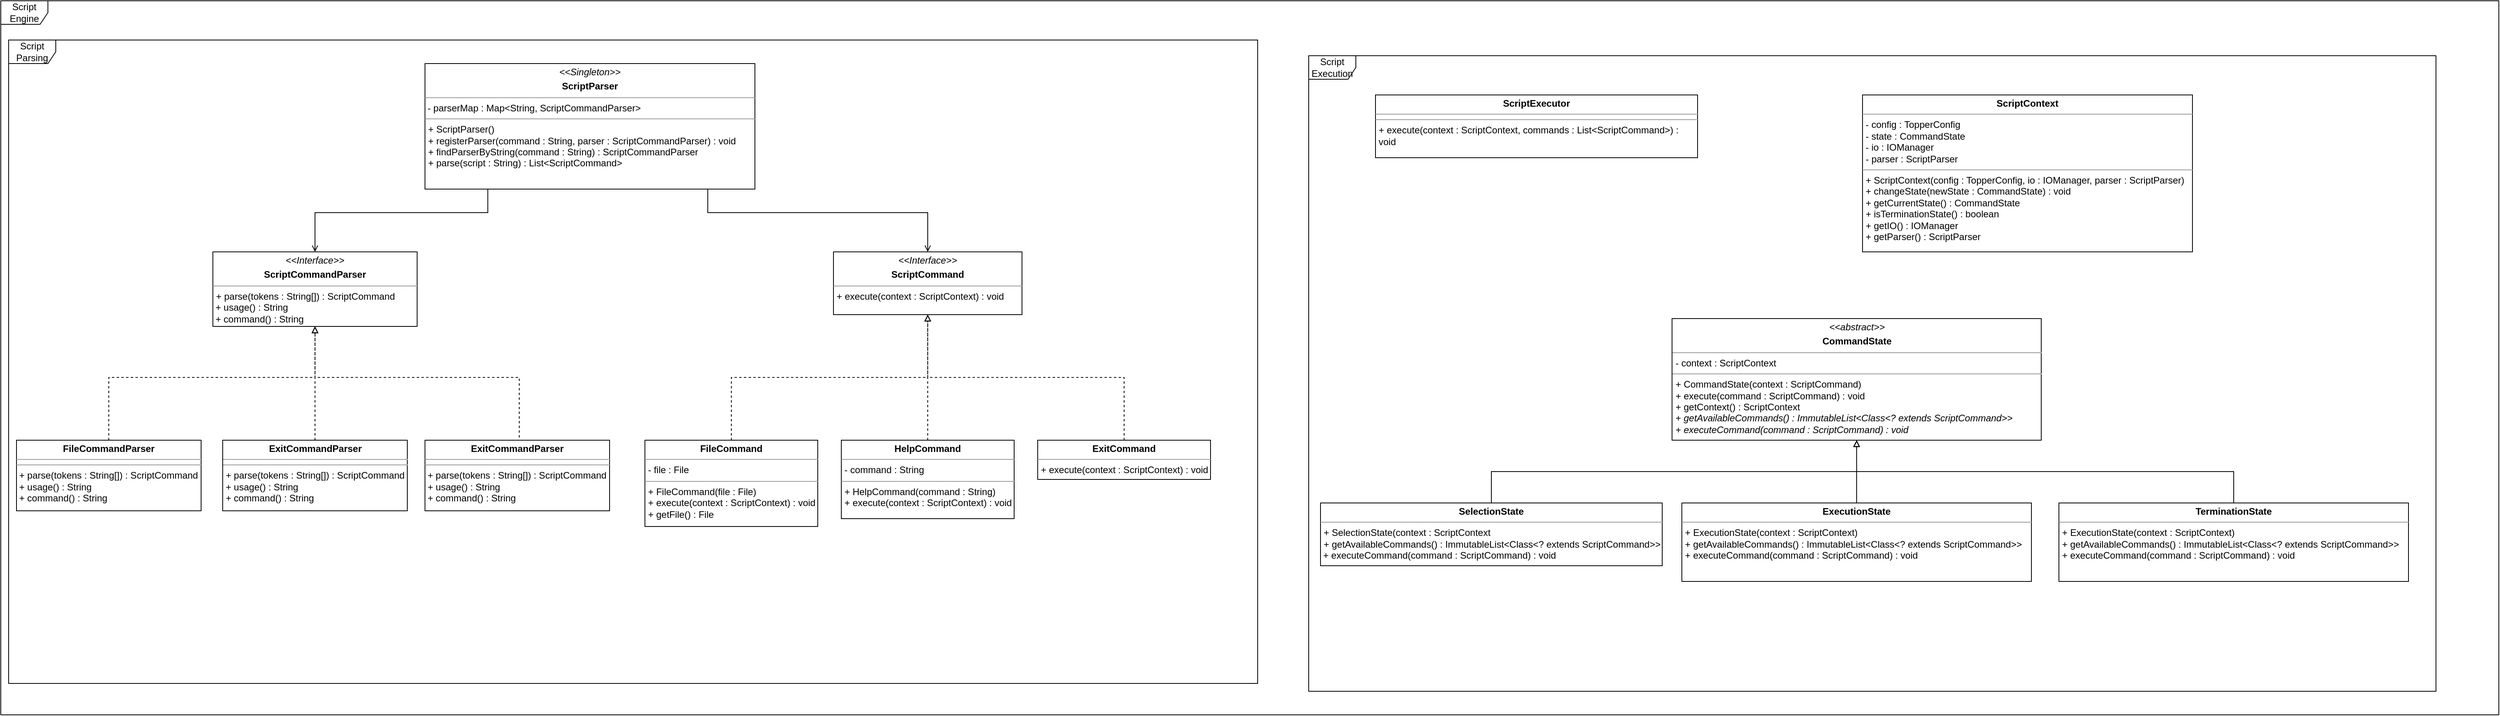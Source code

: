 <mxfile version="21.5.2" type="device" pages="4">
  <diagram name="Page-1" id="iFXFSiyWRtx8bbsqPwS7">
    <mxGraphModel dx="2945" dy="2278" grid="1" gridSize="10" guides="1" tooltips="1" connect="1" arrows="1" fold="1" page="1" pageScale="1" pageWidth="850" pageHeight="1100" math="0" shadow="0">
      <root>
        <mxCell id="0" />
        <mxCell id="1" parent="0" />
        <mxCell id="aB_mUxWlKOgLJLLkVjGU-1" value="&lt;p style=&quot;margin:0px;margin-top:4px;text-align:center;&quot;&gt;&lt;i&gt;&amp;lt;&amp;lt;Interface&amp;gt;&amp;gt;&lt;/i&gt;&lt;/p&gt;&lt;p style=&quot;margin:0px;margin-top:4px;text-align:center;&quot;&gt;&lt;b&gt;ScriptCommand&lt;/b&gt;&lt;br&gt;&lt;/p&gt;&lt;hr size=&quot;1&quot;&gt;&lt;p style=&quot;margin:0px;margin-left:4px;&quot;&gt;+ execute(context : ScriptContext) : void&lt;br&gt;&lt;/p&gt;" style="verticalAlign=top;align=left;overflow=fill;fontSize=12;fontFamily=Helvetica;html=1;whiteSpace=wrap;" parent="1" vertex="1">
          <mxGeometry x="360" y="200" width="240" height="80" as="geometry" />
        </mxCell>
        <mxCell id="aB_mUxWlKOgLJLLkVjGU-3" style="edgeStyle=orthogonalEdgeStyle;rounded=0;orthogonalLoop=1;jettySize=auto;html=1;entryX=0.5;entryY=1;entryDx=0;entryDy=0;dashed=1;endArrow=block;endFill=0;exitX=0.5;exitY=0;exitDx=0;exitDy=0;" parent="1" source="aB_mUxWlKOgLJLLkVjGU-4" target="aB_mUxWlKOgLJLLkVjGU-1" edge="1">
          <mxGeometry relative="1" as="geometry">
            <mxPoint x="265" y="340.0" as="sourcePoint" />
            <Array as="points">
              <mxPoint x="230" y="360" />
              <mxPoint x="480" y="360" />
            </Array>
          </mxGeometry>
        </mxCell>
        <mxCell id="aB_mUxWlKOgLJLLkVjGU-4" value="&lt;p style=&quot;margin:0px;margin-top:4px;text-align:center;&quot;&gt;&lt;b&gt;FileCommand&lt;/b&gt;&lt;/p&gt;&lt;hr size=&quot;1&quot;&gt;&lt;p style=&quot;margin:0px;margin-left:4px;&quot;&gt;- file : File&lt;br&gt;&lt;/p&gt;&lt;hr size=&quot;1&quot;&gt;&lt;p style=&quot;margin:0px;margin-left:4px;&quot;&gt;+ FileCommand(file : File)&lt;br&gt;&lt;/p&gt;&lt;p style=&quot;margin:0px;margin-left:4px;&quot;&gt;+ execute(context : ScriptContext) : void&lt;/p&gt;&lt;p style=&quot;margin:0px;margin-left:4px;&quot;&gt;+ getFile() : File&lt;br&gt;&lt;/p&gt;" style="verticalAlign=top;align=left;overflow=fill;fontSize=12;fontFamily=Helvetica;html=1;whiteSpace=wrap;" parent="1" vertex="1">
          <mxGeometry x="120" y="440" width="220" height="110" as="geometry" />
        </mxCell>
        <mxCell id="aB_mUxWlKOgLJLLkVjGU-6" style="edgeStyle=orthogonalEdgeStyle;rounded=0;orthogonalLoop=1;jettySize=auto;html=1;entryX=0.5;entryY=0;entryDx=0;entryDy=0;endArrow=open;endFill=0;" parent="1" source="aB_mUxWlKOgLJLLkVjGU-5" target="aB_mUxWlKOgLJLLkVjGU-1" edge="1">
          <mxGeometry relative="1" as="geometry">
            <Array as="points">
              <mxPoint x="200" y="150" />
              <mxPoint x="480" y="150" />
            </Array>
          </mxGeometry>
        </mxCell>
        <mxCell id="aB_mUxWlKOgLJLLkVjGU-10" style="edgeStyle=orthogonalEdgeStyle;rounded=0;orthogonalLoop=1;jettySize=auto;html=1;entryX=0.5;entryY=0;entryDx=0;entryDy=0;exitX=0.5;exitY=1;exitDx=0;exitDy=0;endArrow=open;endFill=0;" parent="1" source="aB_mUxWlKOgLJLLkVjGU-5" target="aB_mUxWlKOgLJLLkVjGU-7" edge="1">
          <mxGeometry relative="1" as="geometry">
            <mxPoint x="-10.004" y="95.0" as="sourcePoint" />
            <mxPoint x="-199.97" y="200.0" as="targetPoint" />
            <Array as="points">
              <mxPoint x="50" y="50" />
              <mxPoint x="-80" y="50" />
              <mxPoint x="-80" y="150" />
              <mxPoint x="-300" y="150" />
            </Array>
          </mxGeometry>
        </mxCell>
        <mxCell id="aB_mUxWlKOgLJLLkVjGU-5" value="&lt;p style=&quot;margin:0px;margin-top:4px;text-align:center;&quot;&gt;&lt;i&gt;&amp;lt;&amp;lt;Singleton&amp;gt;&amp;gt;&lt;/i&gt;&lt;br&gt;&lt;/p&gt;&lt;p style=&quot;margin:0px;margin-top:4px;text-align:center;&quot;&gt;&lt;b&gt;ScriptParser&lt;/b&gt;&lt;/p&gt;&lt;hr size=&quot;1&quot;&gt;&amp;nbsp;- parserMap : Map&amp;lt;String, ScriptCommandParser&amp;gt;&lt;br&gt;&lt;hr size=&quot;1&quot;&gt;&lt;p style=&quot;margin:0px;margin-left:4px;&quot;&gt;+ ScriptParser()&lt;/p&gt;&lt;p style=&quot;margin:0px;margin-left:4px;&quot;&gt;+ registerParser(command : String, parser : ScriptCommandParser) : void&lt;br&gt;&lt;/p&gt;&lt;p style=&quot;margin:0px;margin-left:4px;&quot;&gt;+ findParserByString(command : String) : ScriptCommandParser&lt;br&gt;&lt;/p&gt;&lt;p style=&quot;margin:0px;margin-left:4px;&quot;&gt;+ parse(script : String) : List&amp;lt;ScriptCommand&amp;gt;&lt;/p&gt;" style="verticalAlign=top;align=left;overflow=fill;fontSize=12;fontFamily=Helvetica;html=1;whiteSpace=wrap;" parent="1" vertex="1">
          <mxGeometry x="-160" y="-40" width="420" height="160" as="geometry" />
        </mxCell>
        <mxCell id="aB_mUxWlKOgLJLLkVjGU-7" value="&lt;p style=&quot;margin:0px;margin-top:4px;text-align:center;&quot;&gt;&lt;i&gt;&amp;lt;&amp;lt;Interface&amp;gt;&amp;gt;&lt;/i&gt;&lt;/p&gt;&lt;p style=&quot;margin:0px;margin-top:4px;text-align:center;&quot;&gt;&lt;b&gt;ScriptCommandParser&lt;/b&gt;&lt;br&gt;&lt;/p&gt;&lt;hr size=&quot;1&quot;&gt;&lt;p style=&quot;margin:0px;margin-left:4px;&quot;&gt;+ parse(tokens : String[]) : ScriptCommand&lt;br&gt;&lt;/p&gt;&lt;div&gt;&amp;nbsp;+ usage() : String&lt;/div&gt;&lt;div&gt;&amp;nbsp;+ command() : String&lt;br&gt;&lt;/div&gt;" style="verticalAlign=top;align=left;overflow=fill;fontSize=12;fontFamily=Helvetica;html=1;whiteSpace=wrap;" parent="1" vertex="1">
          <mxGeometry x="-430" y="200" width="260" height="95" as="geometry" />
        </mxCell>
        <mxCell id="aB_mUxWlKOgLJLLkVjGU-9" style="edgeStyle=orthogonalEdgeStyle;rounded=0;orthogonalLoop=1;jettySize=auto;html=1;entryX=0.5;entryY=1;entryDx=0;entryDy=0;dashed=1;endArrow=block;endFill=0;" parent="1" source="aB_mUxWlKOgLJLLkVjGU-8" target="aB_mUxWlKOgLJLLkVjGU-7" edge="1">
          <mxGeometry relative="1" as="geometry">
            <Array as="points">
              <mxPoint x="-563" y="360" />
              <mxPoint x="-300" y="360" />
            </Array>
          </mxGeometry>
        </mxCell>
        <mxCell id="aB_mUxWlKOgLJLLkVjGU-8" value="&lt;p style=&quot;margin:0px;margin-top:4px;text-align:center;&quot;&gt;&lt;b&gt;FileCommandParser&lt;/b&gt;&lt;/p&gt;&lt;hr size=&quot;1&quot;&gt;&lt;hr size=&quot;1&quot;&gt;&lt;div&gt;&amp;nbsp;+ parse(tokens : String[]) : ScriptCommand&lt;/div&gt;&lt;div&gt;&amp;nbsp;+ usage() : String&lt;/div&gt;&lt;div&gt;&amp;nbsp;+ command() : String&lt;br&gt;&lt;/div&gt;" style="verticalAlign=top;align=left;overflow=fill;fontSize=12;fontFamily=Helvetica;html=1;whiteSpace=wrap;" parent="1" vertex="1">
          <mxGeometry x="-680" y="440" width="235" height="90" as="geometry" />
        </mxCell>
        <mxCell id="aB_mUxWlKOgLJLLkVjGU-12" value="Script Parsing" style="shape=umlFrame;whiteSpace=wrap;html=1;pointerEvents=0;" parent="1" vertex="1">
          <mxGeometry x="-690" y="-70" width="1590" height="820" as="geometry" />
        </mxCell>
        <mxCell id="aB_mUxWlKOgLJLLkVjGU-11" value="&lt;p style=&quot;margin:0px;margin-top:4px;text-align:center;&quot;&gt;&lt;b&gt;ScriptExecutor&lt;/b&gt;&lt;b&gt;&lt;br&gt;&lt;/b&gt;&lt;/p&gt;&lt;hr size=&quot;1&quot;&gt;&lt;hr size=&quot;1&quot;&gt;&lt;p style=&quot;margin:0px;margin-left:4px;&quot;&gt;+ execute(context : ScriptContext, commands : List&amp;lt;ScriptCommand&amp;gt;) : void&lt;br&gt;&lt;/p&gt;" style="verticalAlign=top;align=left;overflow=fill;fontSize=12;fontFamily=Helvetica;html=1;whiteSpace=wrap;" parent="1" vertex="1">
          <mxGeometry x="1050" width="410" height="80" as="geometry" />
        </mxCell>
        <mxCell id="aB_mUxWlKOgLJLLkVjGU-13" value="Script Execution" style="shape=umlFrame;whiteSpace=wrap;html=1;pointerEvents=0;" parent="1" vertex="1">
          <mxGeometry x="965" y="-50" width="1435" height="810" as="geometry" />
        </mxCell>
        <mxCell id="aB_mUxWlKOgLJLLkVjGU-14" value="Script Engine" style="shape=umlFrame;whiteSpace=wrap;html=1;pointerEvents=0;" parent="1" vertex="1">
          <mxGeometry x="-700" y="-120" width="3180" height="910" as="geometry" />
        </mxCell>
        <mxCell id="f8MBwvNu5ziZ2H-cx4t--1" value="&lt;p style=&quot;margin:0px;margin-top:4px;text-align:center;&quot;&gt;&lt;b&gt;ExitCommandParser&lt;/b&gt;&lt;/p&gt;&lt;hr size=&quot;1&quot;&gt;&lt;hr size=&quot;1&quot;&gt;&lt;div&gt;&amp;nbsp;+ parse(tokens : String[]) : ScriptCommand&lt;/div&gt;&lt;div&gt;&amp;nbsp;+ usage() : String&lt;/div&gt;&lt;div&gt;&amp;nbsp;+ command() : String&lt;br&gt;&lt;/div&gt;" style="verticalAlign=top;align=left;overflow=fill;fontSize=12;fontFamily=Helvetica;html=1;whiteSpace=wrap;" vertex="1" parent="1">
          <mxGeometry x="-417.5" y="440" width="235" height="90" as="geometry" />
        </mxCell>
        <mxCell id="f8MBwvNu5ziZ2H-cx4t--3" style="edgeStyle=orthogonalEdgeStyle;rounded=0;orthogonalLoop=1;jettySize=auto;html=1;entryX=0.5;entryY=1;entryDx=0;entryDy=0;dashed=1;endArrow=block;endFill=0;exitX=0.5;exitY=0;exitDx=0;exitDy=0;" edge="1" parent="1" source="f8MBwvNu5ziZ2H-cx4t--1" target="aB_mUxWlKOgLJLLkVjGU-7">
          <mxGeometry relative="1" as="geometry">
            <mxPoint x="-553" y="450" as="sourcePoint" />
            <mxPoint x="-290" y="315" as="targetPoint" />
            <Array as="points">
              <mxPoint x="-300" y="370" />
              <mxPoint x="-300" y="370" />
            </Array>
          </mxGeometry>
        </mxCell>
        <mxCell id="f8MBwvNu5ziZ2H-cx4t--4" value="&lt;p style=&quot;margin:0px;margin-top:4px;text-align:center;&quot;&gt;&lt;b&gt;ExitCommandParser&lt;/b&gt;&lt;/p&gt;&lt;hr size=&quot;1&quot;&gt;&lt;hr size=&quot;1&quot;&gt;&lt;div&gt;&amp;nbsp;+ parse(tokens : String[]) : ScriptCommand&lt;/div&gt;&lt;div&gt;&amp;nbsp;+ usage() : String&lt;/div&gt;&lt;div&gt;&amp;nbsp;+ command() : String&lt;br&gt;&lt;/div&gt;" style="verticalAlign=top;align=left;overflow=fill;fontSize=12;fontFamily=Helvetica;html=1;whiteSpace=wrap;" vertex="1" parent="1">
          <mxGeometry x="-160" y="440" width="235" height="90" as="geometry" />
        </mxCell>
        <mxCell id="f8MBwvNu5ziZ2H-cx4t--6" style="edgeStyle=orthogonalEdgeStyle;rounded=0;orthogonalLoop=1;jettySize=auto;html=1;entryX=0.5;entryY=1;entryDx=0;entryDy=0;dashed=1;endArrow=block;endFill=0;exitX=0.5;exitY=0;exitDx=0;exitDy=0;" edge="1" parent="1" source="f8MBwvNu5ziZ2H-cx4t--4" target="aB_mUxWlKOgLJLLkVjGU-7">
          <mxGeometry relative="1" as="geometry">
            <mxPoint x="-290" y="450" as="sourcePoint" />
            <mxPoint x="-290" y="315" as="targetPoint" />
            <Array as="points">
              <mxPoint x="-40" y="440" />
              <mxPoint x="-40" y="360" />
              <mxPoint x="-300" y="360" />
            </Array>
          </mxGeometry>
        </mxCell>
        <mxCell id="f8MBwvNu5ziZ2H-cx4t--8" style="edgeStyle=orthogonalEdgeStyle;rounded=0;orthogonalLoop=1;jettySize=auto;html=1;entryX=0.5;entryY=1;entryDx=0;entryDy=0;dashed=1;endArrow=block;endFill=0;" edge="1" parent="1" source="f8MBwvNu5ziZ2H-cx4t--7" target="aB_mUxWlKOgLJLLkVjGU-1">
          <mxGeometry relative="1" as="geometry">
            <Array as="points">
              <mxPoint x="730" y="360" />
              <mxPoint x="480" y="360" />
            </Array>
          </mxGeometry>
        </mxCell>
        <mxCell id="f8MBwvNu5ziZ2H-cx4t--7" value="&lt;p style=&quot;margin:0px;margin-top:4px;text-align:center;&quot;&gt;&lt;b&gt;ExitCommand&lt;/b&gt;&lt;/p&gt;&lt;hr size=&quot;1&quot;&gt;&lt;p style=&quot;margin:0px;margin-left:4px;&quot;&gt;+ execute(context : ScriptContext) : void&lt;/p&gt;" style="verticalAlign=top;align=left;overflow=fill;fontSize=12;fontFamily=Helvetica;html=1;whiteSpace=wrap;" vertex="1" parent="1">
          <mxGeometry x="620" y="440" width="220" height="50" as="geometry" />
        </mxCell>
        <mxCell id="f8MBwvNu5ziZ2H-cx4t--11" style="edgeStyle=orthogonalEdgeStyle;rounded=0;orthogonalLoop=1;jettySize=auto;html=1;entryX=0.5;entryY=1;entryDx=0;entryDy=0;dashed=1;endArrow=block;endFill=0;" edge="1" parent="1" source="f8MBwvNu5ziZ2H-cx4t--10" target="aB_mUxWlKOgLJLLkVjGU-1">
          <mxGeometry relative="1" as="geometry" />
        </mxCell>
        <mxCell id="f8MBwvNu5ziZ2H-cx4t--10" value="&lt;p style=&quot;margin:0px;margin-top:4px;text-align:center;&quot;&gt;&lt;b&gt;HelpCommand&lt;/b&gt;&lt;/p&gt;&lt;hr size=&quot;1&quot;&gt;&lt;p style=&quot;margin:0px;margin-left:4px;&quot;&gt;- command : String&lt;br&gt;&lt;/p&gt;&lt;hr size=&quot;1&quot;&gt;&lt;p style=&quot;margin:0px;margin-left:4px;&quot;&gt;+ HelpCommand(command : String)&lt;br&gt;&lt;/p&gt;&lt;p style=&quot;margin:0px;margin-left:4px;&quot;&gt;+ execute(context : ScriptContext) : void&lt;/p&gt;" style="verticalAlign=top;align=left;overflow=fill;fontSize=12;fontFamily=Helvetica;html=1;whiteSpace=wrap;" vertex="1" parent="1">
          <mxGeometry x="370" y="440" width="220" height="100" as="geometry" />
        </mxCell>
        <mxCell id="f8MBwvNu5ziZ2H-cx4t--16" value="&lt;p style=&quot;margin:0px;margin-top:4px;text-align:center;&quot;&gt;&lt;b&gt;ScriptContext&lt;/b&gt;&lt;br&gt;&lt;/p&gt;&lt;hr size=&quot;1&quot;&gt;&lt;p style=&quot;margin:0px;margin-left:4px;&quot;&gt;- config : TopperConfig&lt;/p&gt;&lt;p style=&quot;margin:0px;margin-left:4px;&quot;&gt;- state : CommandState&lt;/p&gt;&lt;p style=&quot;margin:0px;margin-left:4px;&quot;&gt;- io : IOManager&lt;/p&gt;&lt;p style=&quot;margin:0px;margin-left:4px;&quot;&gt;- parser : ScriptParser&lt;br&gt;&lt;/p&gt;&lt;hr size=&quot;1&quot;&gt;&lt;p style=&quot;margin:0px;margin-left:4px;&quot;&gt;+ ScriptContext(config : TopperConfig, io : IOManager, parser : ScriptParser)&lt;br&gt;+ changeState(newState : CommandState) : void&lt;/p&gt;&lt;p style=&quot;margin:0px;margin-left:4px;&quot;&gt;+ getCurrentState() : CommandState&lt;/p&gt;&lt;p style=&quot;margin:0px;margin-left:4px;&quot;&gt;+ isTerminationState() : boolean&lt;/p&gt;&lt;p style=&quot;margin:0px;margin-left:4px;&quot;&gt;+ getIO() : IOManager&lt;/p&gt;&lt;p style=&quot;margin:0px;margin-left:4px;&quot;&gt;+ getParser() : ScriptParser&lt;br&gt;&lt;/p&gt;" style="verticalAlign=top;align=left;overflow=fill;fontSize=12;fontFamily=Helvetica;html=1;whiteSpace=wrap;" vertex="1" parent="1">
          <mxGeometry x="1670" width="420" height="200" as="geometry" />
        </mxCell>
        <mxCell id="f8MBwvNu5ziZ2H-cx4t--17" value="&lt;p style=&quot;margin:0px;margin-top:4px;text-align:center;&quot;&gt;&lt;i&gt;&amp;lt;&amp;lt;abstract&amp;gt;&amp;gt;&lt;/i&gt;&lt;/p&gt;&lt;p style=&quot;margin:0px;margin-top:4px;text-align:center;&quot;&gt;&lt;b&gt;CommandState&lt;/b&gt;&lt;br&gt;&lt;/p&gt;&lt;hr size=&quot;1&quot;&gt;&lt;p style=&quot;margin:0px;margin-left:4px;&quot;&gt;- context : ScriptContext&lt;br&gt;&lt;/p&gt;&lt;hr size=&quot;1&quot;&gt;&lt;p style=&quot;margin:0px;margin-left:4px;&quot;&gt;+ CommandState(context : ScriptCommand)&lt;/p&gt;&lt;p style=&quot;margin:0px;margin-left:4px;&quot;&gt;+ execute(command : ScriptCommand) : void&lt;/p&gt;&lt;p style=&quot;margin:0px;margin-left:4px;&quot;&gt;+ getContext() : ScriptContext&lt;/p&gt;&lt;p style=&quot;margin:0px;margin-left:4px;&quot;&gt;+ &lt;i&gt;getAvailableCommands() : ImmutableList&amp;lt;Class&amp;lt;? extends ScriptCommand&amp;gt;&amp;gt;&lt;/i&gt;&lt;/p&gt;&lt;p style=&quot;margin:0px;margin-left:4px;&quot;&gt;+ &lt;i&gt;executeCommand(command : ScriptCommand) : void&lt;/i&gt;&lt;/p&gt;" style="verticalAlign=top;align=left;overflow=fill;fontSize=12;fontFamily=Helvetica;html=1;whiteSpace=wrap;" vertex="1" parent="1">
          <mxGeometry x="1427.5" y="285" width="470" height="155" as="geometry" />
        </mxCell>
        <mxCell id="f8MBwvNu5ziZ2H-cx4t--25" style="edgeStyle=orthogonalEdgeStyle;rounded=0;orthogonalLoop=1;jettySize=auto;html=1;entryX=0.5;entryY=1;entryDx=0;entryDy=0;endArrow=block;endFill=0;" edge="1" parent="1" source="f8MBwvNu5ziZ2H-cx4t--18" target="f8MBwvNu5ziZ2H-cx4t--17">
          <mxGeometry relative="1" as="geometry" />
        </mxCell>
        <mxCell id="f8MBwvNu5ziZ2H-cx4t--18" value="&lt;p style=&quot;margin:0px;margin-top:4px;text-align:center;&quot;&gt;&lt;b&gt;ExecutionState&lt;/b&gt;&lt;/p&gt;&lt;hr size=&quot;1&quot;&gt;&lt;p style=&quot;margin:0px;margin-left:4px;&quot;&gt;+ ExecutionState(context : ScriptContext)&lt;/p&gt;&lt;p style=&quot;margin:0px;margin-left:4px;&quot;&gt;+ getAvailableCommands() : ImmutableList&amp;lt;Class&amp;lt;? extends ScriptCommand&amp;gt;&amp;gt;&lt;/p&gt;&lt;p style=&quot;margin:0px;margin-left:4px;&quot;&gt;+ executeCommand(command : ScriptCommand) : void&lt;br&gt;&lt;/p&gt;" style="verticalAlign=top;align=left;overflow=fill;fontSize=12;fontFamily=Helvetica;html=1;whiteSpace=wrap;" vertex="1" parent="1">
          <mxGeometry x="1440" y="520" width="445" height="100" as="geometry" />
        </mxCell>
        <mxCell id="f8MBwvNu5ziZ2H-cx4t--22" style="edgeStyle=orthogonalEdgeStyle;rounded=0;orthogonalLoop=1;jettySize=auto;html=1;entryX=0.5;entryY=1;entryDx=0;entryDy=0;endArrow=block;endFill=0;" edge="1" parent="1" source="f8MBwvNu5ziZ2H-cx4t--19" target="f8MBwvNu5ziZ2H-cx4t--17">
          <mxGeometry relative="1" as="geometry">
            <Array as="points">
              <mxPoint x="1197" y="480" />
              <mxPoint x="1663" y="480" />
            </Array>
          </mxGeometry>
        </mxCell>
        <mxCell id="f8MBwvNu5ziZ2H-cx4t--19" value="&lt;p style=&quot;margin:0px;margin-top:4px;text-align:center;&quot;&gt;&lt;b&gt;SelectionState&lt;/b&gt;&lt;br&gt;&lt;/p&gt;&lt;hr size=&quot;1&quot;&gt;&lt;p style=&quot;margin:0px;margin-left:4px;&quot;&gt;+ SelectionState(context : ScriptContext&lt;/p&gt;&lt;p style=&quot;margin:0px;margin-left:4px;&quot;&gt;+ getAvailableCommands() : ImmutableList&amp;lt;Class&amp;lt;? extends ScriptCommand&amp;gt;&amp;gt;&lt;/p&gt;&amp;nbsp;+ executeCommand(command : ScriptCommand) : void&lt;p style=&quot;margin:0px;margin-left:4px;&quot;&gt;&lt;/p&gt;" style="verticalAlign=top;align=left;overflow=fill;fontSize=12;fontFamily=Helvetica;html=1;whiteSpace=wrap;" vertex="1" parent="1">
          <mxGeometry x="980" y="520" width="435" height="80" as="geometry" />
        </mxCell>
        <mxCell id="f8MBwvNu5ziZ2H-cx4t--26" style="edgeStyle=orthogonalEdgeStyle;rounded=0;orthogonalLoop=1;jettySize=auto;html=1;entryX=0.5;entryY=1;entryDx=0;entryDy=0;endArrow=block;endFill=0;" edge="1" parent="1" source="f8MBwvNu5ziZ2H-cx4t--21" target="f8MBwvNu5ziZ2H-cx4t--17">
          <mxGeometry relative="1" as="geometry">
            <Array as="points">
              <mxPoint x="2143" y="480" />
              <mxPoint x="1663" y="480" />
            </Array>
          </mxGeometry>
        </mxCell>
        <mxCell id="f8MBwvNu5ziZ2H-cx4t--21" value="&lt;p style=&quot;margin:0px;margin-top:4px;text-align:center;&quot;&gt;&lt;b&gt;TerminationState&lt;/b&gt;&lt;br&gt;&lt;/p&gt;&lt;hr size=&quot;1&quot;&gt;&lt;p style=&quot;margin:0px;margin-left:4px;&quot;&gt;+ ExecutionState(context : ScriptContext)&lt;/p&gt;&lt;p style=&quot;margin:0px;margin-left:4px;&quot;&gt;+ getAvailableCommands() : ImmutableList&amp;lt;Class&amp;lt;? extends ScriptCommand&amp;gt;&amp;gt;&lt;/p&gt;&lt;p style=&quot;margin:0px;margin-left:4px;&quot;&gt;+ executeCommand(command : ScriptCommand) : void&lt;br&gt;&lt;/p&gt;" style="verticalAlign=top;align=left;overflow=fill;fontSize=12;fontFamily=Helvetica;html=1;whiteSpace=wrap;" vertex="1" parent="1">
          <mxGeometry x="1920" y="520" width="445" height="100" as="geometry" />
        </mxCell>
      </root>
    </mxGraphModel>
  </diagram>
  <diagram id="ufqz1seRzktyFd99z9l4" name="Page-2">
    <mxGraphModel dx="1135" dy="638" grid="1" gridSize="10" guides="1" tooltips="1" connect="1" arrows="1" fold="1" page="1" pageScale="1" pageWidth="850" pageHeight="1100" math="0" shadow="0">
      <root>
        <mxCell id="0" />
        <mxCell id="1" parent="0" />
        <mxCell id="ZVw4Goct18IYiEfNSNrP-19" style="edgeStyle=orthogonalEdgeStyle;rounded=0;orthogonalLoop=1;jettySize=auto;html=1;entryX=0;entryY=0.5;entryDx=0;entryDy=0;endArrow=open;endFill=0;startArrow=open;startFill=0;exitX=1;exitY=0.5;exitDx=0;exitDy=0;" parent="1" source="k1PwsRZrjSJeXuvPs9rs-3" target="k1PwsRZrjSJeXuvPs9rs-1" edge="1">
          <mxGeometry relative="1" as="geometry">
            <mxPoint x="395" y="270" as="targetPoint" />
            <mxPoint x="290" y="270" as="sourcePoint" />
          </mxGeometry>
        </mxCell>
        <mxCell id="k1PwsRZrjSJeXuvPs9rs-4" value="1" style="edgeLabel;html=1;align=center;verticalAlign=middle;resizable=0;points=[];" vertex="1" connectable="0" parent="ZVw4Goct18IYiEfNSNrP-19">
          <mxGeometry x="0.757" y="-3" relative="1" as="geometry">
            <mxPoint x="-2" y="-8" as="offset" />
          </mxGeometry>
        </mxCell>
        <mxCell id="k1PwsRZrjSJeXuvPs9rs-5" value="1" style="edgeLabel;html=1;align=center;verticalAlign=middle;resizable=0;points=[];" vertex="1" connectable="0" parent="ZVw4Goct18IYiEfNSNrP-19">
          <mxGeometry x="-0.829" y="1" relative="1" as="geometry">
            <mxPoint y="-4" as="offset" />
          </mxGeometry>
        </mxCell>
        <mxCell id="ZVw4Goct18IYiEfNSNrP-4" style="edgeStyle=orthogonalEdgeStyle;rounded=0;orthogonalLoop=1;jettySize=auto;html=1;entryX=0.5;entryY=1;entryDx=0;entryDy=0;endArrow=block;endFill=0;" parent="1" source="ZVw4Goct18IYiEfNSNrP-3" target="k1PwsRZrjSJeXuvPs9rs-1" edge="1">
          <mxGeometry relative="1" as="geometry">
            <mxPoint x="560" y="320" as="targetPoint" />
            <Array as="points">
              <mxPoint x="255" y="400" />
              <mxPoint x="560" y="400" />
            </Array>
          </mxGeometry>
        </mxCell>
        <mxCell id="ZVw4Goct18IYiEfNSNrP-3" value="&lt;p style=&quot;margin:0px;margin-top:4px;text-align:center;&quot;&gt;&lt;b&gt;SelectionState&lt;/b&gt;&lt;br&gt;&lt;/p&gt;&lt;hr size=&quot;1&quot;&gt;&lt;hr size=&quot;1&quot;&gt;&lt;p style=&quot;margin:0px;margin-left:4px;&quot;&gt;+ executeCommand(command : ScriptCommand) : void&lt;br&gt;&lt;/p&gt;" style="verticalAlign=top;align=left;overflow=fill;fontSize=12;fontFamily=Helvetica;html=1;whiteSpace=wrap;" parent="1" vertex="1">
          <mxGeometry x="80" y="460" width="310" height="60" as="geometry" />
        </mxCell>
        <mxCell id="ZVw4Goct18IYiEfNSNrP-8" style="edgeStyle=orthogonalEdgeStyle;rounded=0;orthogonalLoop=1;jettySize=auto;html=1;entryX=0;entryY=0.5;entryDx=0;entryDy=0;" parent="1" source="ZVw4Goct18IYiEfNSNrP-5" target="ZVw4Goct18IYiEfNSNrP-6" edge="1">
          <mxGeometry relative="1" as="geometry" />
        </mxCell>
        <mxCell id="ZVw4Goct18IYiEfNSNrP-9" value="file" style="edgeLabel;html=1;align=center;verticalAlign=middle;resizable=0;points=[];fontSize=14;" parent="ZVw4Goct18IYiEfNSNrP-8" vertex="1" connectable="0">
          <mxGeometry x="-0.68" y="1" relative="1" as="geometry">
            <mxPoint x="27" y="-9" as="offset" />
          </mxGeometry>
        </mxCell>
        <mxCell id="ZVw4Goct18IYiEfNSNrP-5" value="Selection" style="ellipse;whiteSpace=wrap;html=1;fontSize=16;fillColor=#d5e8d4;strokeColor=#82b366;" parent="1" vertex="1">
          <mxGeometry x="80" y="640" width="120" height="80" as="geometry" />
        </mxCell>
        <mxCell id="ZVw4Goct18IYiEfNSNrP-12" style="edgeStyle=orthogonalEdgeStyle;rounded=0;orthogonalLoop=1;jettySize=auto;html=1;entryX=0;entryY=0.5;entryDx=0;entryDy=0;" parent="1" source="ZVw4Goct18IYiEfNSNrP-6" target="ZVw4Goct18IYiEfNSNrP-7" edge="1">
          <mxGeometry relative="1" as="geometry" />
        </mxCell>
        <mxCell id="ZVw4Goct18IYiEfNSNrP-13" value="exit" style="edgeLabel;html=1;align=center;verticalAlign=middle;resizable=0;points=[];fontSize=14;" parent="ZVw4Goct18IYiEfNSNrP-12" vertex="1" connectable="0">
          <mxGeometry x="-0.746" y="-1" relative="1" as="geometry">
            <mxPoint x="30" y="-11" as="offset" />
          </mxGeometry>
        </mxCell>
        <mxCell id="ZVw4Goct18IYiEfNSNrP-6" value="Execution" style="ellipse;whiteSpace=wrap;html=1;fontSize=16;fillColor=#dae8fc;strokeColor=#6c8ebf;" parent="1" vertex="1">
          <mxGeometry x="280" y="640" width="120" height="80" as="geometry" />
        </mxCell>
        <mxCell id="ZVw4Goct18IYiEfNSNrP-7" value="Termination" style="ellipse;whiteSpace=wrap;html=1;fontSize=16;fillColor=#f8cecc;strokeColor=#b85450;" parent="1" vertex="1">
          <mxGeometry x="480" y="640" width="120" height="80" as="geometry" />
        </mxCell>
        <mxCell id="ZVw4Goct18IYiEfNSNrP-10" style="edgeStyle=orthogonalEdgeStyle;rounded=0;orthogonalLoop=1;jettySize=auto;html=1;entryX=1;entryY=0;entryDx=0;entryDy=0;" parent="1" source="ZVw4Goct18IYiEfNSNrP-6" target="ZVw4Goct18IYiEfNSNrP-6" edge="1">
          <mxGeometry relative="1" as="geometry">
            <Array as="points">
              <mxPoint x="340" y="620" />
              <mxPoint x="382" y="620" />
              <mxPoint x="382" y="640" />
              <mxPoint x="382" y="640" />
            </Array>
          </mxGeometry>
        </mxCell>
        <mxCell id="ZVw4Goct18IYiEfNSNrP-11" value="&lt;div style=&quot;font-size: 14px;&quot;&gt;search,&lt;/div&gt;&lt;div style=&quot;font-size: 14px;&quot;&gt;semantic,&lt;/div&gt;&lt;div style=&quot;font-size: 14px;&quot;&gt;file&lt;br style=&quot;font-size: 14px;&quot;&gt;&lt;/div&gt;" style="edgeLabel;html=1;align=center;verticalAlign=middle;resizable=0;points=[];fontSize=14;" parent="ZVw4Goct18IYiEfNSNrP-10" vertex="1" connectable="0">
          <mxGeometry x="-0.397" y="1" relative="1" as="geometry">
            <mxPoint x="12" y="-29" as="offset" />
          </mxGeometry>
        </mxCell>
        <mxCell id="ZVw4Goct18IYiEfNSNrP-15" style="edgeStyle=orthogonalEdgeStyle;rounded=0;orthogonalLoop=1;jettySize=auto;html=1;entryX=0.5;entryY=1;entryDx=0;entryDy=0;endArrow=block;endFill=0;" parent="1" source="ZVw4Goct18IYiEfNSNrP-14" target="k1PwsRZrjSJeXuvPs9rs-1" edge="1">
          <mxGeometry relative="1" as="geometry">
            <mxPoint x="560" y="320" as="targetPoint" />
          </mxGeometry>
        </mxCell>
        <mxCell id="ZVw4Goct18IYiEfNSNrP-14" value="&lt;p style=&quot;margin:0px;margin-top:4px;text-align:center;&quot;&gt;&lt;b&gt;ExecutionState&lt;/b&gt;&lt;br&gt;&lt;/p&gt;&lt;hr size=&quot;1&quot;&gt;&lt;hr size=&quot;1&quot;&gt;&lt;p style=&quot;margin:0px;margin-left:4px;&quot;&gt;+ executeCommand(command : ScriptCommand) : void&lt;br&gt;&lt;/p&gt;" style="verticalAlign=top;align=left;overflow=fill;fontSize=12;fontFamily=Helvetica;html=1;whiteSpace=wrap;" parent="1" vertex="1">
          <mxGeometry x="402.5" y="460" width="315" height="60" as="geometry" />
        </mxCell>
        <mxCell id="ZVw4Goct18IYiEfNSNrP-18" style="edgeStyle=orthogonalEdgeStyle;rounded=0;orthogonalLoop=1;jettySize=auto;html=1;entryX=0.5;entryY=1;entryDx=0;entryDy=0;endArrow=block;endFill=0;" parent="1" source="ZVw4Goct18IYiEfNSNrP-16" target="k1PwsRZrjSJeXuvPs9rs-1" edge="1">
          <mxGeometry relative="1" as="geometry">
            <mxPoint x="560" y="320" as="targetPoint" />
            <Array as="points">
              <mxPoint x="860" y="400" />
              <mxPoint x="560" y="400" />
            </Array>
          </mxGeometry>
        </mxCell>
        <mxCell id="ZVw4Goct18IYiEfNSNrP-16" value="&lt;p style=&quot;margin:0px;margin-top:4px;text-align:center;&quot;&gt;&lt;b&gt;TerminationState&lt;/b&gt;&lt;br&gt;&lt;/p&gt;&lt;hr size=&quot;1&quot;&gt;&lt;hr size=&quot;1&quot;&gt;&lt;p style=&quot;margin:0px;margin-left:4px;&quot;&gt;+ executeCommand(command : ScriptCommand) : void&lt;br&gt;&lt;/p&gt;" style="verticalAlign=top;align=left;overflow=fill;fontSize=12;fontFamily=Helvetica;html=1;whiteSpace=wrap;" parent="1" vertex="1">
          <mxGeometry x="730" y="460" width="310" height="60" as="geometry" />
        </mxCell>
        <mxCell id="k1PwsRZrjSJeXuvPs9rs-1" value="&lt;div&gt;«abstract»&lt;/div&gt;&lt;div&gt;&lt;b&gt;CommandState&lt;/b&gt;&lt;/div&gt;" style="html=1;whiteSpace=wrap;" vertex="1" parent="1">
          <mxGeometry x="505" y="260" width="110" height="50" as="geometry" />
        </mxCell>
        <mxCell id="k1PwsRZrjSJeXuvPs9rs-3" value="ScriptContext" style="html=1;whiteSpace=wrap;fontStyle=1" vertex="1" parent="1">
          <mxGeometry x="210" y="260" width="110" height="50" as="geometry" />
        </mxCell>
      </root>
    </mxGraphModel>
  </diagram>
  <diagram id="pcgMzaQeKZuRKibT-5xG" name="Page-3">
    <mxGraphModel dx="1362" dy="766" grid="1" gridSize="10" guides="1" tooltips="1" connect="1" arrows="1" fold="1" page="1" pageScale="1" pageWidth="850" pageHeight="1100" math="0" shadow="0">
      <root>
        <mxCell id="0" />
        <mxCell id="1" parent="0" />
        <mxCell id="2iCKSr2i0oMvZ04pUMbO-1" value="&lt;p style=&quot;margin:0px;margin-top:4px;text-align:center;&quot;&gt;&lt;b&gt;InteractiveTopper&lt;/b&gt;&lt;br&gt;&lt;/p&gt;&lt;hr size=&quot;1&quot;&gt;&lt;p style=&quot;margin:0px;margin-left:4px;&quot;&gt;- &lt;u&gt;LINE_PREFIX : String&lt;/u&gt;&lt;br&gt;&lt;/p&gt;&lt;p style=&quot;margin:0px;margin-left:4px;&quot;&gt;- config : TopperConfig&lt;br&gt;&lt;/p&gt;&lt;hr size=&quot;1&quot;&gt;&lt;p style=&quot;margin:0px;margin-left:4px;&quot;&gt;+ InteractiveTopper(config : TopperConfig)&lt;br&gt;+ mainLoop() : void&lt;/p&gt;&lt;p style=&quot;margin:0px;margin-left:4px;&quot;&gt;+ getConfig() : TopperConfig&lt;br&gt;&lt;/p&gt;&lt;p style=&quot;margin:0px;margin-left:4px;&quot;&gt;&lt;br&gt;&lt;/p&gt;" style="verticalAlign=top;align=left;overflow=fill;fontSize=12;fontFamily=Helvetica;html=1;whiteSpace=wrap;" parent="1" vertex="1">
          <mxGeometry x="80" y="200" width="240" height="130" as="geometry" />
        </mxCell>
        <mxCell id="2iCKSr2i0oMvZ04pUMbO-2" value="&lt;p style=&quot;margin:0px;margin-top:4px;text-align:center;&quot;&gt;&lt;i&gt;&amp;lt;&amp;lt;Interface&amp;gt;&amp;gt;&lt;/i&gt;&lt;/p&gt;&lt;p style=&quot;margin:0px;margin-top:4px;text-align:center;&quot;&gt;&lt;b&gt;TopperConfig&lt;br&gt;&lt;/b&gt;&lt;/p&gt;&lt;hr size=&quot;1&quot;&gt;&lt;p style=&quot;margin:0px;margin-left:4px;&quot;&gt;+ getGadgetLength() : int&lt;br&gt;&lt;/p&gt;" style="verticalAlign=top;align=left;overflow=fill;fontSize=12;fontFamily=Helvetica;html=1;whiteSpace=wrap;" parent="1" vertex="1">
          <mxGeometry x="430" y="200" width="190" height="140" as="geometry" />
        </mxCell>
        <mxCell id="oLMApaSVUybQZFkhmyAU-1" value="&lt;p style=&quot;margin:0px;margin-top:4px;text-align:center;&quot;&gt;&lt;b&gt;IOManager&lt;/b&gt;&lt;br&gt;&lt;/p&gt;&lt;hr size=&quot;1&quot;&gt;&lt;p style=&quot;margin:0px;margin-left:4px;&quot;&gt;- inputStream : InputStream&lt;/p&gt;&lt;p style=&quot;margin:0px;margin-left:4px;&quot;&gt;- outputStream : OutputStream&lt;/p&gt;&lt;p style=&quot;margin:0px;margin-left:4px;&quot;&gt;- errorStream : OutputStream&lt;br&gt;&lt;/p&gt;&lt;hr size=&quot;1&quot;&gt;&lt;p style=&quot;margin:0px;margin-left:4px;&quot;&gt;+ IOManager()&lt;/p&gt;&lt;p style=&quot;margin:0px;margin-left:4px;&quot;&gt;+ IOManager(input : InputStream, output : OutputStream, error : OutputStream)&lt;br&gt;&lt;/p&gt;&lt;p style=&quot;margin:0px;margin-left:4px;&quot;&gt;+ query(queryText : String) : String&lt;br&gt;&lt;/p&gt;&lt;div&gt;&amp;nbsp;+ output(text : String) : void&lt;/div&gt;&lt;div&gt;&amp;nbsp;+ error(text : String): void&lt;/div&gt;&lt;div&gt;&amp;nbsp;+ input(count : int) : byte[]&lt;/div&gt;&lt;div&gt;&amp;nbsp;+ inputLine() : String&lt;/div&gt;&lt;div&gt;&amp;nbsp;+ flushAll() : void&lt;/div&gt;&lt;div&gt;&amp;nbsp;+ close() : void&lt;/div&gt;&lt;div&gt;&amp;nbsp;+ setInputStream(inputStream : InputStream) : void&lt;/div&gt;&lt;div&gt;&amp;nbsp;+ setOutputStream(outputStream : OutputStream) : void&lt;/div&gt;&lt;div&gt;&amp;nbsp;+ setErrorStream(errorStream : OutputStream) : void&lt;/div&gt;&lt;div&gt;&amp;nbsp;+ getInputStream() : InputStream&lt;/div&gt;&lt;div&gt;&amp;nbsp;+ getOutputStream() : OutputStream()&lt;/div&gt;&lt;div&gt;&amp;nbsp;+ getErrorStream() : OutputStream&lt;br&gt;&lt;/div&gt;" style="verticalAlign=top;align=left;overflow=fill;fontSize=12;fontFamily=Helvetica;html=1;whiteSpace=wrap;" parent="1" vertex="1">
          <mxGeometry x="130" y="395" width="430" height="310" as="geometry" />
        </mxCell>
      </root>
    </mxGraphModel>
  </diagram>
  <diagram id="Wqh_slDgnpzBivA6PfTT" name="Page-4">
    <mxGraphModel dx="1135" dy="638" grid="1" gridSize="10" guides="1" tooltips="1" connect="1" arrows="1" fold="1" page="1" pageScale="1" pageWidth="850" pageHeight="1100" math="0" shadow="0">
      <root>
        <mxCell id="0" />
        <mxCell id="1" parent="0" />
        <mxCell id="Su-ErMzivq8Qpyi8GdN4-3" style="edgeStyle=orthogonalEdgeStyle;rounded=0;orthogonalLoop=1;jettySize=auto;html=1;entryX=0.5;entryY=1;entryDx=0;entryDy=0;startArrow=cross;startFill=0;" edge="1" parent="1" source="Su-ErMzivq8Qpyi8GdN4-1" target="Su-ErMzivq8Qpyi8GdN4-2">
          <mxGeometry relative="1" as="geometry" />
        </mxCell>
        <mxCell id="Su-ErMzivq8Qpyi8GdN4-4" value="1" style="edgeLabel;html=1;align=center;verticalAlign=middle;resizable=0;points=[];" vertex="1" connectable="0" parent="Su-ErMzivq8Qpyi8GdN4-3">
          <mxGeometry x="0.789" y="-1" relative="1" as="geometry">
            <mxPoint as="offset" />
          </mxGeometry>
        </mxCell>
        <mxCell id="Su-ErMzivq8Qpyi8GdN4-1" value="&lt;p style=&quot;margin:0px;margin-top:4px;text-align:center;&quot;&gt;&lt;b&gt;BufferedInstruction&lt;/b&gt;&lt;br&gt;&lt;/p&gt;&lt;hr size=&quot;1&quot;&gt;&lt;hr size=&quot;1&quot;&gt;" style="verticalAlign=top;align=left;overflow=fill;fontSize=12;fontFamily=Helvetica;html=1;whiteSpace=wrap;" vertex="1" parent="1">
          <mxGeometry x="80" y="260" width="190" height="60" as="geometry" />
        </mxCell>
        <mxCell id="Su-ErMzivq8Qpyi8GdN4-2" value="Opcode" style="html=1;whiteSpace=wrap;fontStyle=1" vertex="1" parent="1">
          <mxGeometry x="120" y="80" width="110" height="50" as="geometry" />
        </mxCell>
        <mxCell id="Su-ErMzivq8Qpyi8GdN4-6" style="edgeStyle=orthogonalEdgeStyle;rounded=0;orthogonalLoop=1;jettySize=auto;html=1;entryX=0.5;entryY=1;entryDx=0;entryDy=0;endArrow=block;endFill=0;" edge="1" parent="1" source="Su-ErMzivq8Qpyi8GdN4-5" target="Su-ErMzivq8Qpyi8GdN4-1">
          <mxGeometry relative="1" as="geometry" />
        </mxCell>
        <mxCell id="Su-ErMzivq8Qpyi8GdN4-5" value="&lt;p style=&quot;margin:0px;margin-top:4px;text-align:center;&quot;&gt;&lt;b&gt;BufferedInstruction22cs&lt;/b&gt;&lt;br&gt;&lt;/p&gt;&lt;hr size=&quot;1&quot;&gt;&lt;hr size=&quot;1&quot;&gt;" style="verticalAlign=top;align=left;overflow=fill;fontSize=12;fontFamily=Helvetica;html=1;whiteSpace=wrap;" vertex="1" parent="1">
          <mxGeometry x="80" y="380" width="190" height="60" as="geometry" />
        </mxCell>
        <mxCell id="Su-ErMzivq8Qpyi8GdN4-8" style="edgeStyle=orthogonalEdgeStyle;rounded=0;orthogonalLoop=1;jettySize=auto;html=1;entryX=1;entryY=0.5;entryDx=0;entryDy=0;startArrow=cross;startFill=0;endArrow=open;endFill=0;" edge="1" parent="1" source="Su-ErMzivq8Qpyi8GdN4-7" target="Su-ErMzivq8Qpyi8GdN4-1">
          <mxGeometry relative="1" as="geometry" />
        </mxCell>
        <mxCell id="Su-ErMzivq8Qpyi8GdN4-9" value="1" style="edgeLabel;html=1;align=center;verticalAlign=middle;resizable=0;points=[];" vertex="1" connectable="0" parent="Su-ErMzivq8Qpyi8GdN4-8">
          <mxGeometry x="0.809" y="-2" relative="1" as="geometry">
            <mxPoint y="-8" as="offset" />
          </mxGeometry>
        </mxCell>
        <mxCell id="Su-ErMzivq8Qpyi8GdN4-7" value="&lt;p style=&quot;margin:0px;margin-top:4px;text-align:center;&quot;&gt;&lt;b&gt;DecompiledInstruction&lt;/b&gt;&lt;br&gt;&lt;/p&gt;&lt;hr size=&quot;1&quot;&gt;&lt;hr size=&quot;1&quot;&gt;" style="verticalAlign=top;align=left;overflow=fill;fontSize=12;fontFamily=Helvetica;html=1;whiteSpace=wrap;" vertex="1" parent="1">
          <mxGeometry x="360" y="260" width="190" height="60" as="geometry" />
        </mxCell>
        <mxCell id="Su-ErMzivq8Qpyi8GdN4-11" style="edgeStyle=orthogonalEdgeStyle;rounded=0;orthogonalLoop=1;jettySize=auto;html=1;entryX=1;entryY=0.5;entryDx=0;entryDy=0;startArrow=cross;startFill=0;endArrow=open;endFill=0;" edge="1" parent="1" source="Su-ErMzivq8Qpyi8GdN4-10" target="Su-ErMzivq8Qpyi8GdN4-7">
          <mxGeometry relative="1" as="geometry" />
        </mxCell>
        <mxCell id="Su-ErMzivq8Qpyi8GdN4-12" value="*" style="edgeLabel;html=1;align=center;verticalAlign=middle;resizable=0;points=[];" vertex="1" connectable="0" parent="Su-ErMzivq8Qpyi8GdN4-11">
          <mxGeometry x="0.582" relative="1" as="geometry">
            <mxPoint y="-10" as="offset" />
          </mxGeometry>
        </mxCell>
        <mxCell id="Su-ErMzivq8Qpyi8GdN4-10" value="&lt;p style=&quot;margin:0px;margin-top:4px;text-align:center;&quot;&gt;&lt;b&gt;DecompilationResult&lt;/b&gt;&lt;br&gt;&lt;/p&gt;&lt;hr size=&quot;1&quot;&gt;&lt;hr size=&quot;1&quot;&gt;&lt;div&gt;&lt;br&gt;&lt;/div&gt;" style="verticalAlign=top;align=left;overflow=fill;fontSize=12;fontFamily=Helvetica;html=1;whiteSpace=wrap;" vertex="1" parent="1">
          <mxGeometry x="630" y="265" width="190" height="50" as="geometry" />
        </mxCell>
        <mxCell id="Su-ErMzivq8Qpyi8GdN4-14" style="edgeStyle=orthogonalEdgeStyle;rounded=0;orthogonalLoop=1;jettySize=auto;html=1;entryX=0.5;entryY=1;entryDx=0;entryDy=0;dashed=1;endArrow=open;endFill=0;" edge="1" parent="1" source="Su-ErMzivq8Qpyi8GdN4-13" target="Su-ErMzivq8Qpyi8GdN4-10">
          <mxGeometry relative="1" as="geometry" />
        </mxCell>
        <mxCell id="Su-ErMzivq8Qpyi8GdN4-13" value="&lt;p style=&quot;margin:0px;margin-top:4px;text-align:center;&quot;&gt;&lt;b&gt;SmaliDecompiler&lt;/b&gt;&lt;br&gt;&lt;/p&gt;&lt;hr size=&quot;1&quot;&gt;&lt;div&gt;&amp;nbsp;- &lt;br&gt;&lt;/div&gt;&lt;hr size=&quot;1&quot;&gt;&lt;div&gt;&amp;nbsp;+ decompile(bytecode : byte[]) : DecompilationResult&lt;/div&gt;&lt;div&gt;&amp;nbsp;- getInstructions(buffer : DexBuffer) : Iterable&amp;lt;? extends BufferedInstruction&amp;gt;&lt;br&gt;&lt;/div&gt;" style="verticalAlign=top;align=left;overflow=fill;fontSize=12;fontFamily=Helvetica;html=1;whiteSpace=wrap;" vertex="1" parent="1">
          <mxGeometry x="515" y="390" width="420" height="115" as="geometry" />
        </mxCell>
        <mxCell id="Su-ErMzivq8Qpyi8GdN4-20" style="edgeStyle=orthogonalEdgeStyle;rounded=0;orthogonalLoop=1;jettySize=auto;html=1;entryX=1;entryY=0.5;entryDx=0;entryDy=0;endArrow=block;endFill=0;" edge="1" parent="1" source="Su-ErMzivq8Qpyi8GdN4-15" target="Su-ErMzivq8Qpyi8GdN4-19">
          <mxGeometry relative="1" as="geometry" />
        </mxCell>
        <mxCell id="Su-ErMzivq8Qpyi8GdN4-21" style="edgeStyle=orthogonalEdgeStyle;rounded=0;orthogonalLoop=1;jettySize=auto;html=1;entryX=0.5;entryY=1;entryDx=0;entryDy=0;endArrow=open;endFill=0;dashed=1;" edge="1" parent="1" source="Su-ErMzivq8Qpyi8GdN4-15" target="Su-ErMzivq8Qpyi8GdN4-13">
          <mxGeometry relative="1" as="geometry" />
        </mxCell>
        <mxCell id="Su-ErMzivq8Qpyi8GdN4-15" value="&lt;p style=&quot;margin:0px;margin-top:4px;text-align:center;&quot;&gt;&lt;b&gt;BackwardLinearSweeper&lt;/b&gt;&lt;br&gt;&lt;/p&gt;&lt;hr size=&quot;1&quot;&gt;&lt;div&gt;&amp;nbsp;- &lt;br&gt;&lt;/div&gt;&lt;hr size=&quot;1&quot;&gt;&lt;div&gt;&amp;nbsp;+ BackwardLinearSweeper(config : TopperConfig)&lt;br&gt;&lt;/div&gt;&lt;div&gt;&amp;nbsp;+ sweep(buffer : DexBuffer, offset : int) : ImmutableList&amp;lt;DecompiledInstruction&amp;gt;&lt;br&gt;&lt;/div&gt;" style="verticalAlign=top;align=left;overflow=fill;fontSize=12;fontFamily=Helvetica;html=1;whiteSpace=wrap;" vertex="1" parent="1">
          <mxGeometry x="505" y="570" width="440" height="115" as="geometry" />
        </mxCell>
        <mxCell id="Su-ErMzivq8Qpyi8GdN4-19" value="&lt;p style=&quot;margin:0px;margin-top:4px;text-align:center;&quot;&gt;&lt;i&gt;&amp;lt;&amp;lt;abstract&amp;gt;&amp;gt;&lt;/i&gt;&lt;br&gt;&lt;/p&gt;&lt;p style=&quot;margin:0px;margin-top:4px;text-align:center;&quot;&gt;&lt;b&gt;Sweeper&lt;/b&gt;&lt;br&gt;&lt;/p&gt;&lt;hr size=&quot;1&quot;&gt;&lt;div&gt;&amp;nbsp;- config : TopperConfig&lt;br&gt;&lt;/div&gt;&lt;hr size=&quot;1&quot;&gt;&lt;div&gt;&amp;nbsp;+ Sweeper(config : TopperConfig)&lt;br&gt;&lt;/div&gt;&lt;div&gt;&amp;nbsp;+ getConfig() : TopperConfig&lt;/div&gt;&lt;div&gt;&amp;nbsp;&lt;i&gt;+ sweep(buffer : DexBuffer, offset : int) : ImmutableList&amp;lt;DecompiledInstruction&amp;gt;&lt;/i&gt;&lt;br&gt;&lt;/div&gt;" style="verticalAlign=top;align=left;overflow=fill;fontSize=12;fontFamily=Helvetica;html=1;whiteSpace=wrap;" vertex="1" parent="1">
          <mxGeometry x="30" y="562.5" width="430" height="130" as="geometry" />
        </mxCell>
      </root>
    </mxGraphModel>
  </diagram>
</mxfile>
